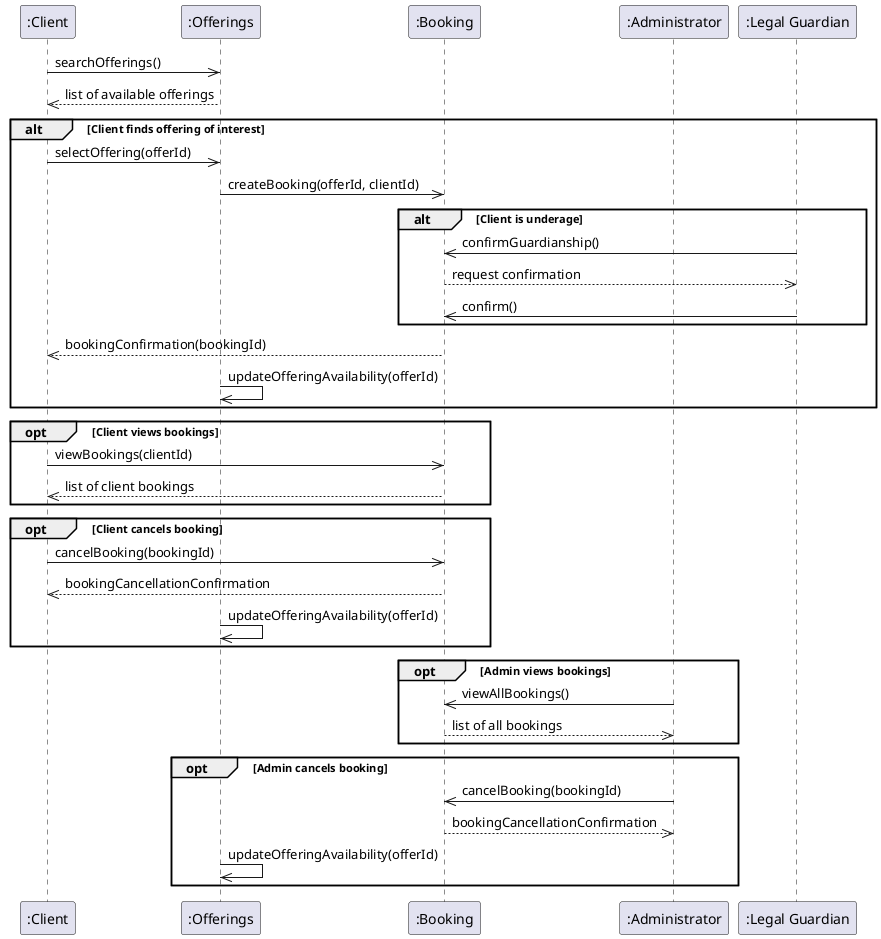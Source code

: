 @startuml
participant Client as ":Client"
participant OfferingsBox as ":Offerings"
participant BookingBox as ":Booking"
participant Admin as ":Administrator"
participant Guardian as ":Legal Guardian"

Client ->> OfferingsBox: searchOfferings()
OfferingsBox -->> Client: list of available offerings

alt Client finds offering of interest
  Client ->> OfferingsBox: selectOffering(offerId)
  OfferingsBox ->> BookingBox: createBooking(offerId, clientId)
  alt Client is underage
    Guardian ->> BookingBox: confirmGuardianship()
    BookingBox -->> Guardian: request confirmation
    Guardian ->> BookingBox: confirm()
  end
  BookingBox -->> Client: bookingConfirmation(bookingId)
  OfferingsBox ->> OfferingsBox: updateOfferingAvailability(offerId)
end

opt Client views bookings
  Client ->> BookingBox: viewBookings(clientId)
  BookingBox -->> Client: list of client bookings
end

opt Client cancels booking
  Client ->> BookingBox: cancelBooking(bookingId)
  BookingBox -->> Client: bookingCancellationConfirmation
  OfferingsBox ->> OfferingsBox: updateOfferingAvailability(offerId)
end

opt Admin views bookings
  Admin ->> BookingBox: viewAllBookings()
  BookingBox -->> Admin: list of all bookings
end

opt Admin cancels booking
  Admin ->> BookingBox: cancelBooking(bookingId)
  BookingBox -->> Admin: bookingCancellationConfirmation
  OfferingsBox ->> OfferingsBox: updateOfferingAvailability(offerId)
end
@enduml